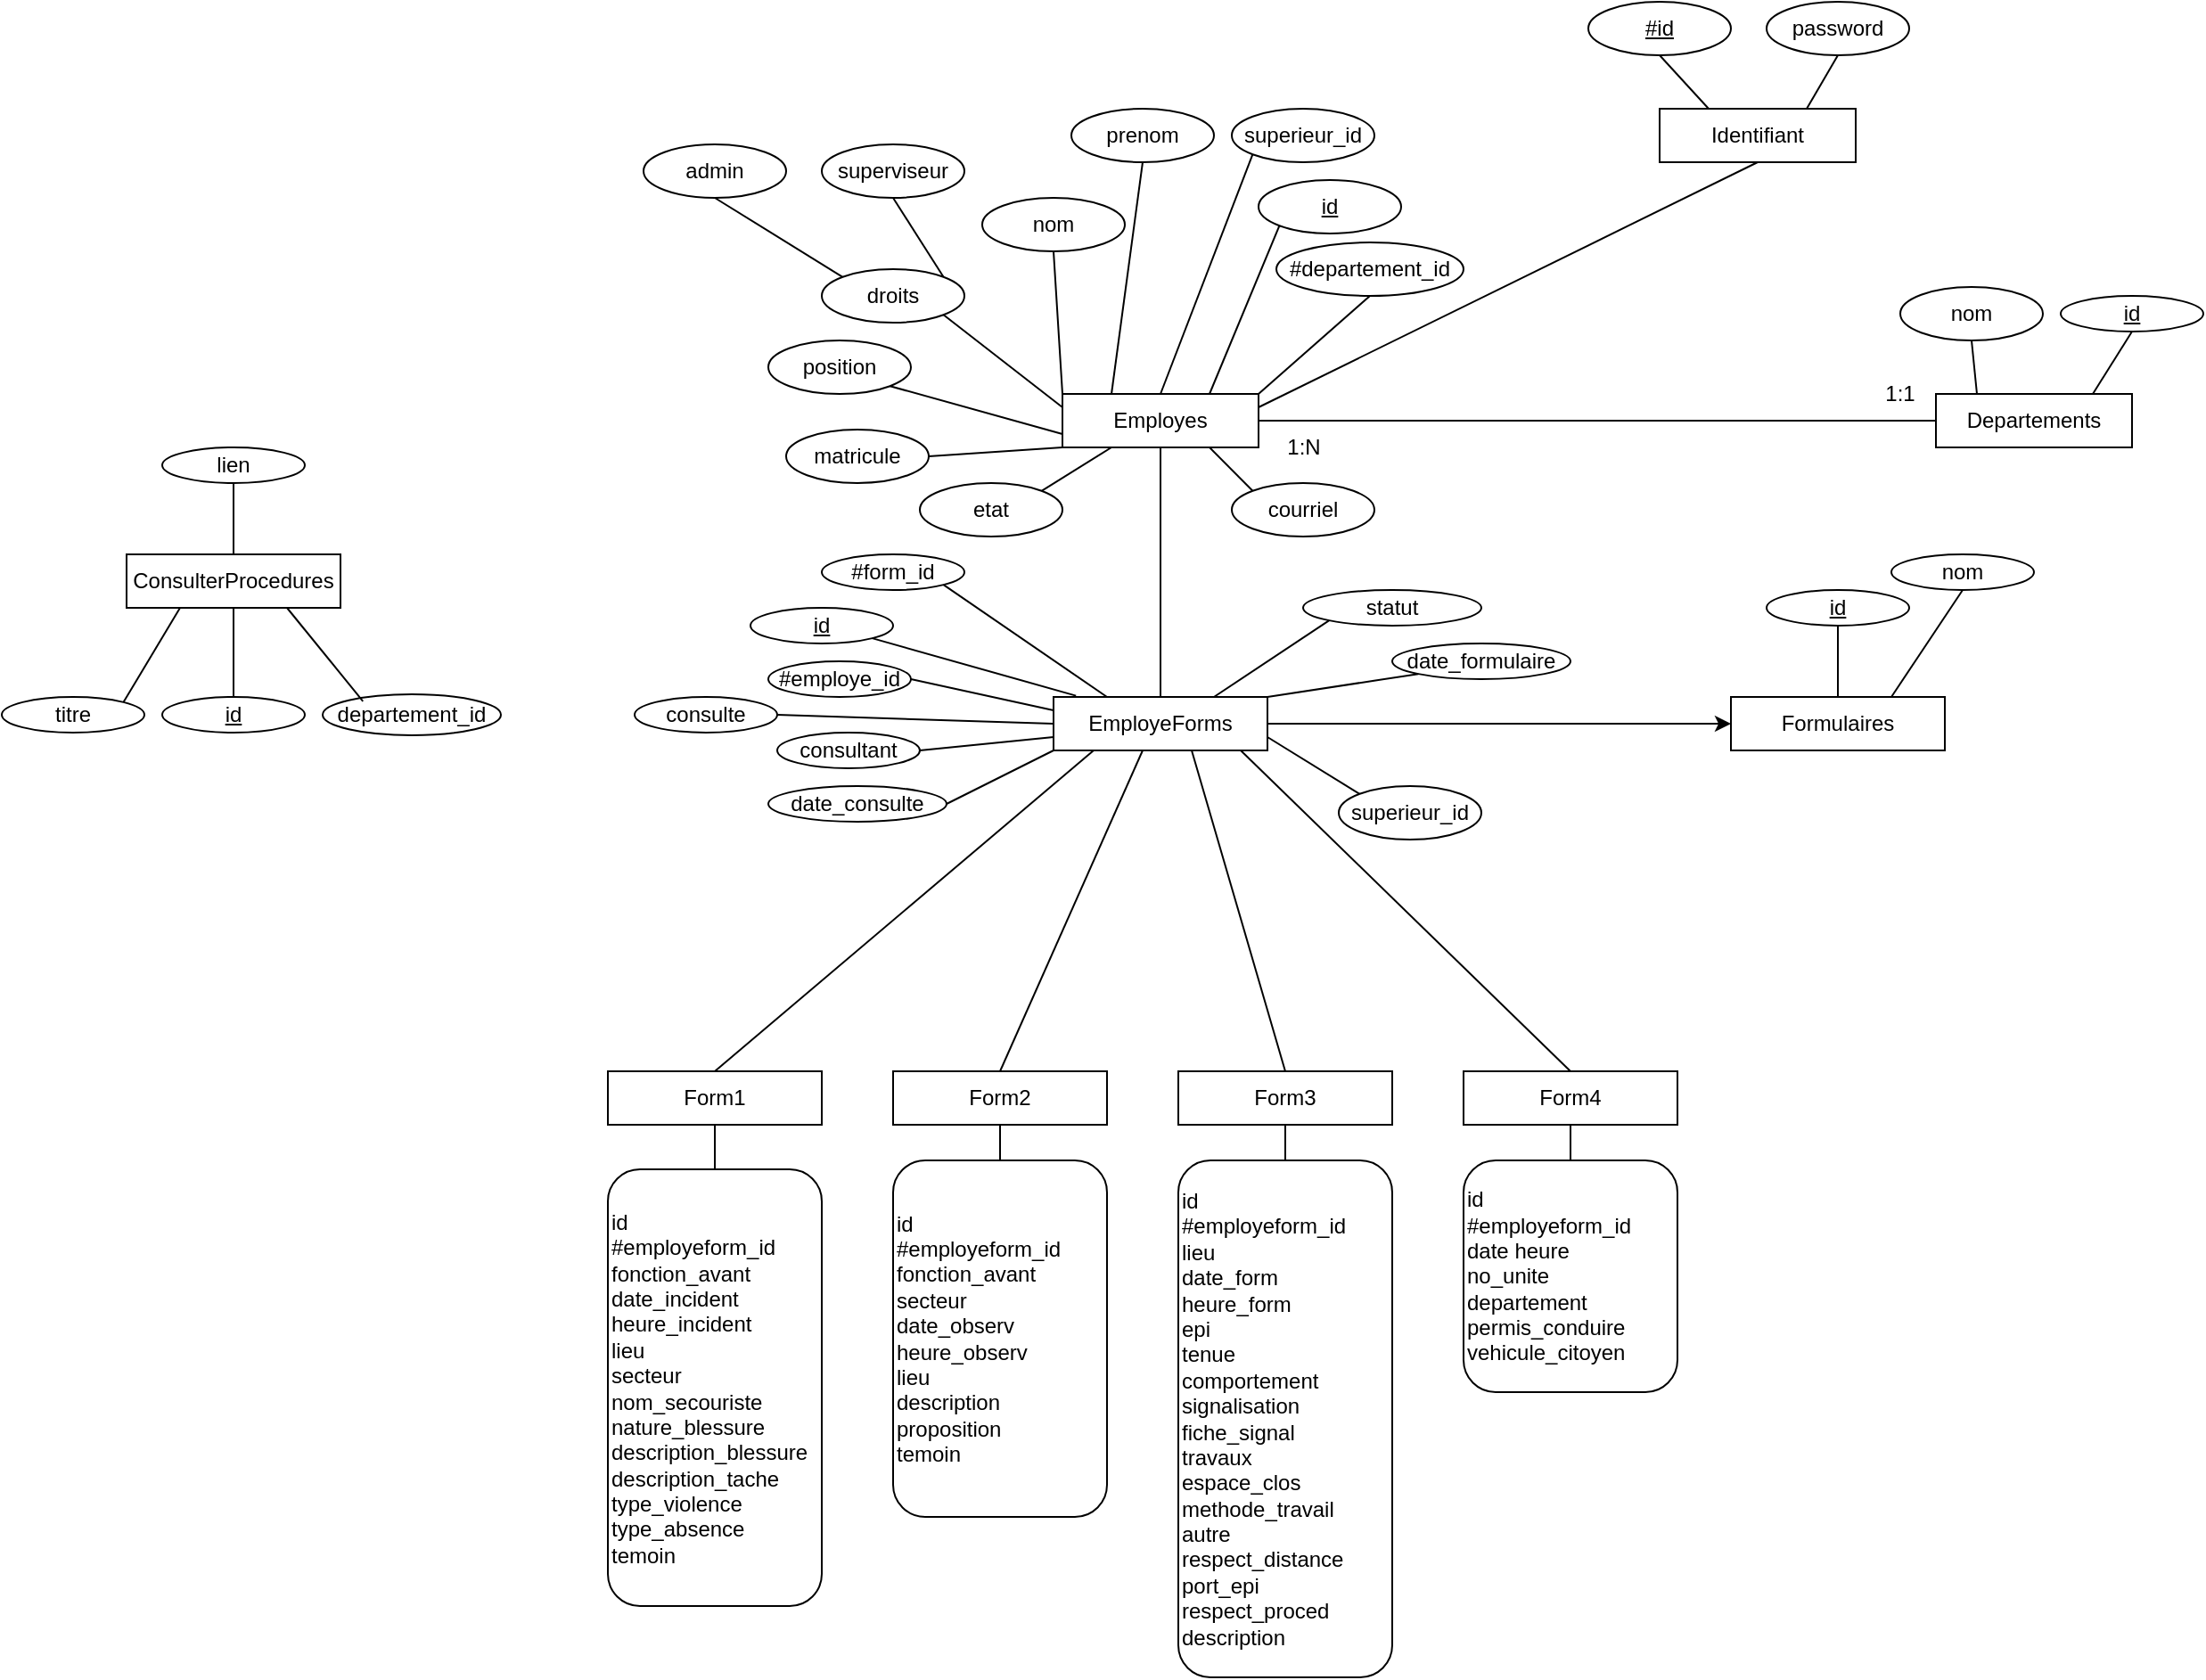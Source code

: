 <mxfile version="22.1.4" type="device">
  <diagram id="Aa3iNeJ31sOB23rAT6Iy" name="Page-1">
    <mxGraphModel dx="2253" dy="1962" grid="1" gridSize="10" guides="1" tooltips="1" connect="1" arrows="1" fold="1" page="1" pageScale="1" pageWidth="827" pageHeight="1169" math="0" shadow="0">
      <root>
        <mxCell id="0" />
        <mxCell id="1" parent="0" />
        <mxCell id="J4eTpzDJVRdBbloLbJKO-1" value="Employes" style="rounded=0;whiteSpace=wrap;html=1;" parent="1" vertex="1">
          <mxGeometry x="-155" y="-30" width="110" height="30" as="geometry" />
        </mxCell>
        <mxCell id="J4eTpzDJVRdBbloLbJKO-37" value="Departements" style="rounded=0;whiteSpace=wrap;html=1;" parent="1" vertex="1">
          <mxGeometry x="335" y="-30" width="110" height="30" as="geometry" />
        </mxCell>
        <mxCell id="J4eTpzDJVRdBbloLbJKO-38" value="nom" style="ellipse;whiteSpace=wrap;html=1;" parent="1" vertex="1">
          <mxGeometry x="315" y="-90" width="80" height="30" as="geometry" />
        </mxCell>
        <mxCell id="J4eTpzDJVRdBbloLbJKO-39" value="&lt;u&gt;id&lt;/u&gt;" style="ellipse;whiteSpace=wrap;html=1;" parent="1" vertex="1">
          <mxGeometry x="405" y="-85" width="80" height="20" as="geometry" />
        </mxCell>
        <mxCell id="J4eTpzDJVRdBbloLbJKO-40" value="" style="endArrow=none;html=1;rounded=0;entryX=0.5;entryY=1;entryDx=0;entryDy=0;exitX=0.25;exitY=0;exitDx=0;exitDy=0;" parent="1" target="J4eTpzDJVRdBbloLbJKO-38" edge="1">
          <mxGeometry width="50" height="50" relative="1" as="geometry">
            <mxPoint x="358" y="-30" as="sourcePoint" />
            <mxPoint x="265" y="10" as="targetPoint" />
          </mxGeometry>
        </mxCell>
        <mxCell id="J4eTpzDJVRdBbloLbJKO-41" value="" style="endArrow=none;html=1;rounded=0;entryX=0.5;entryY=1;entryDx=0;entryDy=0;exitX=0.75;exitY=0;exitDx=0;exitDy=0;" parent="1" target="J4eTpzDJVRdBbloLbJKO-39" edge="1">
          <mxGeometry width="50" height="50" relative="1" as="geometry">
            <mxPoint x="423" y="-30" as="sourcePoint" />
            <mxPoint x="575" y="-60" as="targetPoint" />
          </mxGeometry>
        </mxCell>
        <mxCell id="J4eTpzDJVRdBbloLbJKO-42" value="" style="endArrow=none;html=1;rounded=0;entryX=0;entryY=0.5;entryDx=0;entryDy=0;exitX=1;exitY=0.5;exitDx=0;exitDy=0;" parent="1" source="J4eTpzDJVRdBbloLbJKO-1" target="J4eTpzDJVRdBbloLbJKO-37" edge="1">
          <mxGeometry width="50" height="50" relative="1" as="geometry">
            <mxPoint x="-15" y="30" as="sourcePoint" />
            <mxPoint x="35" y="-20" as="targetPoint" />
          </mxGeometry>
        </mxCell>
        <mxCell id="J4eTpzDJVRdBbloLbJKO-43" value="consulte" style="ellipse;whiteSpace=wrap;html=1;" parent="1" vertex="1">
          <mxGeometry x="-395" y="140" width="80" height="20" as="geometry" />
        </mxCell>
        <mxCell id="J4eTpzDJVRdBbloLbJKO-44" value="consultant" style="ellipse;whiteSpace=wrap;html=1;" parent="1" vertex="1">
          <mxGeometry x="-315" y="160" width="80" height="20" as="geometry" />
        </mxCell>
        <mxCell id="J4eTpzDJVRdBbloLbJKO-45" value="date_consulte" style="ellipse;whiteSpace=wrap;html=1;" parent="1" vertex="1">
          <mxGeometry x="-320" y="190" width="100" height="20" as="geometry" />
        </mxCell>
        <mxCell id="J4eTpzDJVRdBbloLbJKO-46" value="" style="endArrow=none;html=1;rounded=0;entryX=0;entryY=0.5;entryDx=0;entryDy=0;exitX=1;exitY=0.5;exitDx=0;exitDy=0;" parent="1" source="J4eTpzDJVRdBbloLbJKO-43" target="nmij4RT_tmKzpqW0E-gl-52" edge="1">
          <mxGeometry width="50" height="50" relative="1" as="geometry">
            <mxPoint x="-400" y="225" as="sourcePoint" />
            <mxPoint x="-390" y="140" as="targetPoint" />
          </mxGeometry>
        </mxCell>
        <mxCell id="J4eTpzDJVRdBbloLbJKO-47" value="" style="endArrow=none;html=1;rounded=0;entryX=0;entryY=0.75;entryDx=0;entryDy=0;exitX=1;exitY=0.5;exitDx=0;exitDy=0;" parent="1" source="J4eTpzDJVRdBbloLbJKO-44" target="nmij4RT_tmKzpqW0E-gl-52" edge="1">
          <mxGeometry width="50" height="50" relative="1" as="geometry">
            <mxPoint x="-400" y="225" as="sourcePoint" />
            <mxPoint x="-390" y="155" as="targetPoint" />
          </mxGeometry>
        </mxCell>
        <mxCell id="J4eTpzDJVRdBbloLbJKO-48" value="" style="endArrow=none;html=1;rounded=0;entryX=0;entryY=1;entryDx=0;entryDy=0;exitX=1;exitY=0.5;exitDx=0;exitDy=0;" parent="1" source="J4eTpzDJVRdBbloLbJKO-45" target="nmij4RT_tmKzpqW0E-gl-52" edge="1">
          <mxGeometry width="50" height="50" relative="1" as="geometry">
            <mxPoint x="-410" y="225" as="sourcePoint" />
            <mxPoint x="-362.5" y="155" as="targetPoint" />
          </mxGeometry>
        </mxCell>
        <mxCell id="J4eTpzDJVRdBbloLbJKO-49" value="nom" style="ellipse;whiteSpace=wrap;html=1;" parent="1" vertex="1">
          <mxGeometry x="-200" y="-140" width="80" height="30" as="geometry" />
        </mxCell>
        <mxCell id="J4eTpzDJVRdBbloLbJKO-50" value="" style="endArrow=none;html=1;rounded=0;entryX=0.5;entryY=1;entryDx=0;entryDy=0;exitX=0;exitY=0;exitDx=0;exitDy=0;" parent="1" source="J4eTpzDJVRdBbloLbJKO-1" target="J4eTpzDJVRdBbloLbJKO-49" edge="1">
          <mxGeometry width="50" height="50" relative="1" as="geometry">
            <mxPoint x="-202.5" y="-135" as="sourcePoint" />
            <mxPoint x="-292.5" y="-125" as="targetPoint" />
          </mxGeometry>
        </mxCell>
        <mxCell id="J4eTpzDJVRdBbloLbJKO-51" value="prenom" style="ellipse;whiteSpace=wrap;html=1;" parent="1" vertex="1">
          <mxGeometry x="-150" y="-190" width="80" height="30" as="geometry" />
        </mxCell>
        <mxCell id="J4eTpzDJVRdBbloLbJKO-52" value="&lt;u&gt;id&lt;/u&gt;" style="ellipse;whiteSpace=wrap;html=1;" parent="1" vertex="1">
          <mxGeometry x="-45" y="-150" width="80" height="30" as="geometry" />
        </mxCell>
        <mxCell id="J4eTpzDJVRdBbloLbJKO-53" value="" style="endArrow=none;html=1;rounded=0;entryX=0.75;entryY=0;entryDx=0;entryDy=0;exitX=0;exitY=1;exitDx=0;exitDy=0;" parent="1" source="J4eTpzDJVRdBbloLbJKO-52" target="J4eTpzDJVRdBbloLbJKO-1" edge="1">
          <mxGeometry width="50" height="50" relative="1" as="geometry">
            <mxPoint x="-255" y="20" as="sourcePoint" />
            <mxPoint x="-205" y="-30" as="targetPoint" />
          </mxGeometry>
        </mxCell>
        <mxCell id="J4eTpzDJVRdBbloLbJKO-54" value="" style="endArrow=none;html=1;rounded=0;entryX=0.5;entryY=1;entryDx=0;entryDy=0;exitX=0.25;exitY=0;exitDx=0;exitDy=0;" parent="1" source="J4eTpzDJVRdBbloLbJKO-1" target="J4eTpzDJVRdBbloLbJKO-51" edge="1">
          <mxGeometry width="50" height="50" relative="1" as="geometry">
            <mxPoint x="-202.5" y="-142.5" as="sourcePoint" />
            <mxPoint x="7.5" y="-210" as="targetPoint" />
          </mxGeometry>
        </mxCell>
        <mxCell id="J4eTpzDJVRdBbloLbJKO-55" value="#departement_id" style="ellipse;whiteSpace=wrap;html=1;" parent="1" vertex="1">
          <mxGeometry x="-35" y="-115" width="105" height="30" as="geometry" />
        </mxCell>
        <mxCell id="J4eTpzDJVRdBbloLbJKO-56" value="" style="endArrow=none;html=1;rounded=0;entryX=0.5;entryY=1;entryDx=0;entryDy=0;exitX=1;exitY=0;exitDx=0;exitDy=0;" parent="1" source="J4eTpzDJVRdBbloLbJKO-1" target="J4eTpzDJVRdBbloLbJKO-55" edge="1">
          <mxGeometry width="50" height="50" relative="1" as="geometry">
            <mxPoint x="-45" as="sourcePoint" />
            <mxPoint x="130" y="-65" as="targetPoint" />
          </mxGeometry>
        </mxCell>
        <mxCell id="J4eTpzDJVRdBbloLbJKO-61" value="1:1" style="text;html=1;strokeColor=none;fillColor=none;align=center;verticalAlign=middle;whiteSpace=wrap;rounded=0;" parent="1" vertex="1">
          <mxGeometry x="285" y="-45" width="60" height="30" as="geometry" />
        </mxCell>
        <mxCell id="nmij4RT_tmKzpqW0E-gl-1" value="statut" style="ellipse;whiteSpace=wrap;html=1;" parent="1" vertex="1">
          <mxGeometry x="-20" y="80" width="100" height="20" as="geometry" />
        </mxCell>
        <mxCell id="nmij4RT_tmKzpqW0E-gl-2" value="" style="endArrow=none;html=1;rounded=0;entryX=0.75;entryY=0;entryDx=0;entryDy=0;exitX=0;exitY=1;exitDx=0;exitDy=0;" parent="1" source="nmij4RT_tmKzpqW0E-gl-1" target="nmij4RT_tmKzpqW0E-gl-52" edge="1">
          <mxGeometry width="50" height="50" relative="1" as="geometry">
            <mxPoint x="-300" y="225" as="sourcePoint" />
            <mxPoint x="-307.5" y="155" as="targetPoint" />
          </mxGeometry>
        </mxCell>
        <mxCell id="nmij4RT_tmKzpqW0E-gl-23" value="Form1" style="rounded=0;whiteSpace=wrap;html=1;" parent="1" vertex="1">
          <mxGeometry x="-410" y="350" width="120" height="30" as="geometry" />
        </mxCell>
        <mxCell id="nmij4RT_tmKzpqW0E-gl-24" value="Form2" style="rounded=0;whiteSpace=wrap;html=1;" parent="1" vertex="1">
          <mxGeometry x="-250" y="350" width="120" height="30" as="geometry" />
        </mxCell>
        <mxCell id="nmij4RT_tmKzpqW0E-gl-25" value="Form3" style="rounded=0;whiteSpace=wrap;html=1;" parent="1" vertex="1">
          <mxGeometry x="-90" y="350" width="120" height="30" as="geometry" />
        </mxCell>
        <mxCell id="nmij4RT_tmKzpqW0E-gl-26" value="Form4" style="rounded=0;whiteSpace=wrap;html=1;" parent="1" vertex="1">
          <mxGeometry x="70" y="350" width="120" height="30" as="geometry" />
        </mxCell>
        <mxCell id="nmij4RT_tmKzpqW0E-gl-29" value="superieur_id" style="ellipse;whiteSpace=wrap;html=1;" parent="1" vertex="1">
          <mxGeometry x="-60" y="-190" width="80" height="30" as="geometry" />
        </mxCell>
        <mxCell id="nmij4RT_tmKzpqW0E-gl-30" value="" style="endArrow=none;html=1;rounded=0;exitX=0;exitY=1;exitDx=0;exitDy=0;entryX=0.5;entryY=0;entryDx=0;entryDy=0;" parent="1" source="nmij4RT_tmKzpqW0E-gl-29" target="J4eTpzDJVRdBbloLbJKO-1" edge="1">
          <mxGeometry width="50" height="50" relative="1" as="geometry">
            <mxPoint x="-65" y="-85" as="sourcePoint" />
            <mxPoint x="-15" y="-135" as="targetPoint" />
          </mxGeometry>
        </mxCell>
        <mxCell id="nmij4RT_tmKzpqW0E-gl-32" value="id&lt;br&gt;#employeform_id&lt;br&gt;fonction_avant&lt;br&gt;&lt;span style=&quot;background-color: initial;&quot;&gt;date_incident&lt;/span&gt;&lt;br&gt;&lt;div style=&quot;&quot;&gt;heure_incident&lt;/div&gt;&lt;div style=&quot;&quot;&gt;lieu&lt;/div&gt;&lt;div style=&quot;&quot;&gt;secteur&lt;/div&gt;&lt;div style=&quot;&quot;&gt;nom_secouriste&lt;/div&gt;&lt;div style=&quot;&quot;&gt;nature_blessure&lt;/div&gt;&lt;div style=&quot;&quot;&gt;description_blessure&lt;/div&gt;&lt;div style=&quot;&quot;&gt;description_tache&lt;/div&gt;&lt;div style=&quot;&quot;&gt;type_violence&lt;/div&gt;&lt;div style=&quot;&quot;&gt;type_absence&lt;/div&gt;&lt;div style=&quot;&quot;&gt;temoin&lt;/div&gt;" style="rounded=1;whiteSpace=wrap;html=1;align=left;" parent="1" vertex="1">
          <mxGeometry x="-410" y="405" width="120" height="245" as="geometry" />
        </mxCell>
        <mxCell id="nmij4RT_tmKzpqW0E-gl-34" value="id&lt;br&gt;#employeform_id&lt;br&gt;fonction_avant&lt;br&gt;&lt;span style=&quot;background-color: initial;&quot;&gt;secteur&lt;/span&gt;&lt;br&gt;&lt;div style=&quot;&quot;&gt;date_observ&lt;/div&gt;&lt;div style=&quot;&quot;&gt;heure_observ&lt;/div&gt;&lt;div style=&quot;&quot;&gt;lieu&lt;/div&gt;&lt;div style=&quot;&quot;&gt;description&lt;/div&gt;&lt;div style=&quot;&quot;&gt;proposition&lt;/div&gt;&lt;div style=&quot;&quot;&gt;temoin&lt;/div&gt;" style="rounded=1;whiteSpace=wrap;html=1;align=left;" parent="1" vertex="1">
          <mxGeometry x="-250" y="400" width="120" height="200" as="geometry" />
        </mxCell>
        <mxCell id="nmij4RT_tmKzpqW0E-gl-35" value="id&lt;br style=&quot;border-color: var(--border-color);&quot;&gt;#employeform_id&lt;br&gt;lieu&lt;br&gt;date_form&lt;br&gt;heure_form&lt;br style=&quot;border-color: var(--border-color);&quot;&gt;&lt;div style=&quot;border-color: var(--border-color);&quot;&gt;epi&lt;/div&gt;&lt;div style=&quot;border-color: var(--border-color);&quot;&gt;tenue&lt;/div&gt;&lt;div style=&quot;border-color: var(--border-color);&quot;&gt;comportement&lt;/div&gt;&lt;div style=&quot;border-color: var(--border-color);&quot;&gt;signalisation&lt;/div&gt;&lt;div style=&quot;border-color: var(--border-color);&quot;&gt;fiche_signal&lt;/div&gt;&lt;div style=&quot;border-color: var(--border-color);&quot;&gt;travaux&lt;/div&gt;&lt;div style=&quot;border-color: var(--border-color);&quot;&gt;espace_clos&lt;/div&gt;&lt;div style=&quot;border-color: var(--border-color);&quot;&gt;methode_travail&lt;/div&gt;&lt;div style=&quot;border-color: var(--border-color);&quot;&gt;autre&lt;/div&gt;&lt;div style=&quot;border-color: var(--border-color);&quot;&gt;respect_distance&lt;/div&gt;&lt;div style=&quot;border-color: var(--border-color);&quot;&gt;port_epi&lt;/div&gt;&lt;div style=&quot;border-color: var(--border-color);&quot;&gt;respect_proced&lt;/div&gt;&lt;div style=&quot;border-color: var(--border-color);&quot;&gt;description&lt;/div&gt;" style="rounded=1;whiteSpace=wrap;html=1;align=left;" parent="1" vertex="1">
          <mxGeometry x="-90" y="400" width="120" height="290" as="geometry" />
        </mxCell>
        <mxCell id="nmij4RT_tmKzpqW0E-gl-36" value="id&lt;br style=&quot;border-color: var(--border-color);&quot;&gt;#employeform_id&lt;br&gt;date heure&lt;br&gt;no_unite&lt;br&gt;departement&lt;br&gt;permis_conduire&lt;br&gt;vehicule_citoyen" style="rounded=1;whiteSpace=wrap;html=1;align=left;" parent="1" vertex="1">
          <mxGeometry x="70" y="400" width="120" height="130" as="geometry" />
        </mxCell>
        <mxCell id="nmij4RT_tmKzpqW0E-gl-37" value="" style="endArrow=none;html=1;rounded=0;exitX=0.5;exitY=0;exitDx=0;exitDy=0;entryX=0.25;entryY=1;entryDx=0;entryDy=0;" parent="1" source="nmij4RT_tmKzpqW0E-gl-23" edge="1">
          <mxGeometry width="50" height="50" relative="1" as="geometry">
            <mxPoint x="-155" y="475" as="sourcePoint" />
            <mxPoint x="-137.5" y="170" as="targetPoint" />
          </mxGeometry>
        </mxCell>
        <mxCell id="nmij4RT_tmKzpqW0E-gl-39" value="" style="endArrow=none;html=1;rounded=0;entryX=0.5;entryY=1;entryDx=0;entryDy=0;exitX=0.5;exitY=0;exitDx=0;exitDy=0;" parent="1" source="nmij4RT_tmKzpqW0E-gl-24" edge="1">
          <mxGeometry width="50" height="50" relative="1" as="geometry">
            <mxPoint x="75" y="425" as="sourcePoint" />
            <mxPoint x="-110.0" y="170" as="targetPoint" />
          </mxGeometry>
        </mxCell>
        <mxCell id="nmij4RT_tmKzpqW0E-gl-40" value="" style="endArrow=none;html=1;rounded=0;entryX=0.75;entryY=1;entryDx=0;entryDy=0;exitX=0.5;exitY=0;exitDx=0;exitDy=0;" parent="1" source="nmij4RT_tmKzpqW0E-gl-25" edge="1">
          <mxGeometry width="50" height="50" relative="1" as="geometry">
            <mxPoint x="-15" y="345" as="sourcePoint" />
            <mxPoint x="-82.5" y="170" as="targetPoint" />
          </mxGeometry>
        </mxCell>
        <mxCell id="nmij4RT_tmKzpqW0E-gl-41" value="" style="endArrow=none;html=1;rounded=0;entryX=1;entryY=1;entryDx=0;entryDy=0;exitX=0.5;exitY=0;exitDx=0;exitDy=0;" parent="1" source="nmij4RT_tmKzpqW0E-gl-26" edge="1">
          <mxGeometry width="50" height="50" relative="1" as="geometry">
            <mxPoint x="25" y="325" as="sourcePoint" />
            <mxPoint x="-55.0" y="170" as="targetPoint" />
          </mxGeometry>
        </mxCell>
        <mxCell id="nmij4RT_tmKzpqW0E-gl-48" value="1:N" style="text;html=1;align=center;verticalAlign=middle;resizable=0;points=[];autosize=1;strokeColor=none;fillColor=none;" parent="1" vertex="1">
          <mxGeometry x="-40" y="-15" width="40" height="30" as="geometry" />
        </mxCell>
        <mxCell id="nmij4RT_tmKzpqW0E-gl-49" value="Formulaires" style="rounded=0;whiteSpace=wrap;html=1;" parent="1" vertex="1">
          <mxGeometry x="220" y="140" width="120" height="30" as="geometry" />
        </mxCell>
        <mxCell id="nmij4RT_tmKzpqW0E-gl-54" style="edgeStyle=orthogonalEdgeStyle;rounded=0;orthogonalLoop=1;jettySize=auto;html=1;entryX=0;entryY=0.5;entryDx=0;entryDy=0;" parent="1" source="nmij4RT_tmKzpqW0E-gl-52" target="nmij4RT_tmKzpqW0E-gl-49" edge="1">
          <mxGeometry relative="1" as="geometry" />
        </mxCell>
        <mxCell id="nmij4RT_tmKzpqW0E-gl-52" value="EmployeForms" style="rounded=0;whiteSpace=wrap;html=1;" parent="1" vertex="1">
          <mxGeometry x="-160" y="140" width="120" height="30" as="geometry" />
        </mxCell>
        <mxCell id="nmij4RT_tmKzpqW0E-gl-55" value="&lt;u&gt;id&lt;/u&gt;" style="ellipse;whiteSpace=wrap;html=1;" parent="1" vertex="1">
          <mxGeometry x="240" y="80" width="80" height="20" as="geometry" />
        </mxCell>
        <mxCell id="nmij4RT_tmKzpqW0E-gl-56" value="" style="endArrow=none;html=1;rounded=0;entryX=0.5;entryY=1;entryDx=0;entryDy=0;exitX=0.5;exitY=0;exitDx=0;exitDy=0;" parent="1" source="nmij4RT_tmKzpqW0E-gl-49" target="nmij4RT_tmKzpqW0E-gl-55" edge="1">
          <mxGeometry width="50" height="50" relative="1" as="geometry">
            <mxPoint x="190" y="100" as="sourcePoint" />
            <mxPoint x="240" y="50" as="targetPoint" />
          </mxGeometry>
        </mxCell>
        <mxCell id="nmij4RT_tmKzpqW0E-gl-57" value="nom" style="ellipse;whiteSpace=wrap;html=1;" parent="1" vertex="1">
          <mxGeometry x="310" y="60" width="80" height="20" as="geometry" />
        </mxCell>
        <mxCell id="nmij4RT_tmKzpqW0E-gl-58" value="" style="endArrow=none;html=1;rounded=0;entryX=0.5;entryY=1;entryDx=0;entryDy=0;exitX=0.75;exitY=0;exitDx=0;exitDy=0;" parent="1" source="nmij4RT_tmKzpqW0E-gl-49" target="nmij4RT_tmKzpqW0E-gl-57" edge="1">
          <mxGeometry width="50" height="50" relative="1" as="geometry">
            <mxPoint x="380" y="170" as="sourcePoint" />
            <mxPoint x="430" y="120" as="targetPoint" />
          </mxGeometry>
        </mxCell>
        <mxCell id="nmij4RT_tmKzpqW0E-gl-59" value="ConsulterProcedures" style="rounded=0;whiteSpace=wrap;html=1;" parent="1" vertex="1">
          <mxGeometry x="-680" y="60" width="120" height="30" as="geometry" />
        </mxCell>
        <mxCell id="nmij4RT_tmKzpqW0E-gl-61" value="" style="endArrow=none;html=1;rounded=0;entryX=0.5;entryY=1;entryDx=0;entryDy=0;exitX=0.5;exitY=0;exitDx=0;exitDy=0;" parent="1" source="nmij4RT_tmKzpqW0E-gl-52" target="J4eTpzDJVRdBbloLbJKO-1" edge="1">
          <mxGeometry width="50" height="50" relative="1" as="geometry">
            <mxPoint x="20" y="80" as="sourcePoint" />
            <mxPoint x="70" y="30" as="targetPoint" />
          </mxGeometry>
        </mxCell>
        <mxCell id="nmij4RT_tmKzpqW0E-gl-62" value="&lt;u&gt;id&lt;/u&gt;" style="ellipse;whiteSpace=wrap;html=1;" parent="1" vertex="1">
          <mxGeometry x="-330" y="90" width="80" height="20" as="geometry" />
        </mxCell>
        <mxCell id="nmij4RT_tmKzpqW0E-gl-63" value="" style="endArrow=none;html=1;rounded=0;entryX=1;entryY=1;entryDx=0;entryDy=0;exitX=0.105;exitY=-0.023;exitDx=0;exitDy=0;exitPerimeter=0;" parent="1" source="nmij4RT_tmKzpqW0E-gl-52" target="nmij4RT_tmKzpqW0E-gl-62" edge="1">
          <mxGeometry width="50" height="50" relative="1" as="geometry">
            <mxPoint x="-180" y="120" as="sourcePoint" />
            <mxPoint x="-130" y="70" as="targetPoint" />
          </mxGeometry>
        </mxCell>
        <mxCell id="nmij4RT_tmKzpqW0E-gl-64" value="#employe_id" style="ellipse;whiteSpace=wrap;html=1;" parent="1" vertex="1">
          <mxGeometry x="-320" y="120" width="80" height="20" as="geometry" />
        </mxCell>
        <mxCell id="nmij4RT_tmKzpqW0E-gl-65" value="#form_id" style="ellipse;whiteSpace=wrap;html=1;" parent="1" vertex="1">
          <mxGeometry x="-290" y="60" width="80" height="20" as="geometry" />
        </mxCell>
        <mxCell id="nmij4RT_tmKzpqW0E-gl-67" value="" style="endArrow=none;html=1;rounded=0;entryX=1;entryY=0.5;entryDx=0;entryDy=0;exitX=0;exitY=0.25;exitDx=0;exitDy=0;" parent="1" source="nmij4RT_tmKzpqW0E-gl-52" target="nmij4RT_tmKzpqW0E-gl-64" edge="1">
          <mxGeometry width="50" height="50" relative="1" as="geometry">
            <mxPoint x="-260" y="230" as="sourcePoint" />
            <mxPoint x="-210" y="180" as="targetPoint" />
          </mxGeometry>
        </mxCell>
        <mxCell id="nmij4RT_tmKzpqW0E-gl-68" value="" style="endArrow=none;html=1;rounded=0;entryX=1;entryY=1;entryDx=0;entryDy=0;exitX=0.25;exitY=0;exitDx=0;exitDy=0;" parent="1" source="nmij4RT_tmKzpqW0E-gl-52" target="nmij4RT_tmKzpqW0E-gl-65" edge="1">
          <mxGeometry width="50" height="50" relative="1" as="geometry">
            <mxPoint x="-180" y="140" as="sourcePoint" />
            <mxPoint x="-130" y="90" as="targetPoint" />
          </mxGeometry>
        </mxCell>
        <mxCell id="4VBdXUp19eVb5t8Swdnr-1" value="Identifiant" style="rounded=0;whiteSpace=wrap;html=1;" parent="1" vertex="1">
          <mxGeometry x="180" y="-190" width="110" height="30" as="geometry" />
        </mxCell>
        <mxCell id="4VBdXUp19eVb5t8Swdnr-2" value="&lt;u&gt;#id&lt;/u&gt;" style="ellipse;whiteSpace=wrap;html=1;" parent="1" vertex="1">
          <mxGeometry x="140" y="-250" width="80" height="30" as="geometry" />
        </mxCell>
        <mxCell id="4VBdXUp19eVb5t8Swdnr-3" value="password" style="ellipse;whiteSpace=wrap;html=1;" parent="1" vertex="1">
          <mxGeometry x="240" y="-250" width="80" height="30" as="geometry" />
        </mxCell>
        <mxCell id="4VBdXUp19eVb5t8Swdnr-4" value="" style="endArrow=none;html=1;rounded=0;entryX=0.5;entryY=1;entryDx=0;entryDy=0;exitX=0.25;exitY=0;exitDx=0;exitDy=0;" parent="1" source="4VBdXUp19eVb5t8Swdnr-1" target="4VBdXUp19eVb5t8Swdnr-2" edge="1">
          <mxGeometry width="50" height="50" relative="1" as="geometry">
            <mxPoint x="70" y="-220" as="sourcePoint" />
            <mxPoint x="120" y="-270" as="targetPoint" />
          </mxGeometry>
        </mxCell>
        <mxCell id="4VBdXUp19eVb5t8Swdnr-5" value="" style="endArrow=none;html=1;rounded=0;entryX=0.5;entryY=1;entryDx=0;entryDy=0;exitX=0.75;exitY=0;exitDx=0;exitDy=0;" parent="1" source="4VBdXUp19eVb5t8Swdnr-1" target="4VBdXUp19eVb5t8Swdnr-3" edge="1">
          <mxGeometry width="50" height="50" relative="1" as="geometry">
            <mxPoint x="350" y="-180" as="sourcePoint" />
            <mxPoint x="400" y="-230" as="targetPoint" />
          </mxGeometry>
        </mxCell>
        <mxCell id="4VBdXUp19eVb5t8Swdnr-6" value="" style="endArrow=none;html=1;rounded=0;entryX=0.5;entryY=1;entryDx=0;entryDy=0;exitX=1;exitY=0.25;exitDx=0;exitDy=0;" parent="1" source="J4eTpzDJVRdBbloLbJKO-1" target="4VBdXUp19eVb5t8Swdnr-1" edge="1">
          <mxGeometry width="50" height="50" relative="1" as="geometry">
            <mxPoint x="40" y="-40" as="sourcePoint" />
            <mxPoint x="170" y="-100" as="targetPoint" />
          </mxGeometry>
        </mxCell>
        <mxCell id="fz_o8LWHHxSI6fK2Q41q-3" value="date_formulaire" style="ellipse;whiteSpace=wrap;html=1;" parent="1" vertex="1">
          <mxGeometry x="30" y="110" width="100" height="20" as="geometry" />
        </mxCell>
        <mxCell id="fz_o8LWHHxSI6fK2Q41q-4" value="" style="endArrow=none;html=1;rounded=0;exitX=0;exitY=1;exitDx=0;exitDy=0;entryX=1;entryY=0;entryDx=0;entryDy=0;" parent="1" source="fz_o8LWHHxSI6fK2Q41q-3" target="nmij4RT_tmKzpqW0E-gl-52" edge="1">
          <mxGeometry width="50" height="50" relative="1" as="geometry">
            <mxPoint x="-210" y="230" as="sourcePoint" />
            <mxPoint x="-160" y="180" as="targetPoint" />
          </mxGeometry>
        </mxCell>
        <mxCell id="fz_o8LWHHxSI6fK2Q41q-6" value="position" style="ellipse;whiteSpace=wrap;html=1;" parent="1" vertex="1">
          <mxGeometry x="-320" y="-60" width="80" height="30" as="geometry" />
        </mxCell>
        <mxCell id="fz_o8LWHHxSI6fK2Q41q-7" value="admin" style="ellipse;whiteSpace=wrap;html=1;" parent="1" vertex="1">
          <mxGeometry x="-390" y="-170" width="80" height="30" as="geometry" />
        </mxCell>
        <mxCell id="fz_o8LWHHxSI6fK2Q41q-8" value="superviseur" style="ellipse;whiteSpace=wrap;html=1;" parent="1" vertex="1">
          <mxGeometry x="-290" y="-170" width="80" height="30" as="geometry" />
        </mxCell>
        <mxCell id="fz_o8LWHHxSI6fK2Q41q-9" value="" style="endArrow=none;html=1;rounded=0;entryX=1;entryY=1;entryDx=0;entryDy=0;exitX=0;exitY=0.75;exitDx=0;exitDy=0;" parent="1" source="J4eTpzDJVRdBbloLbJKO-1" target="fz_o8LWHHxSI6fK2Q41q-6" edge="1">
          <mxGeometry width="50" height="50" relative="1" as="geometry">
            <mxPoint x="-270" y="-90" as="sourcePoint" />
            <mxPoint x="-220" y="-140" as="targetPoint" />
          </mxGeometry>
        </mxCell>
        <mxCell id="fz_o8LWHHxSI6fK2Q41q-11" value="" style="endArrow=none;html=1;rounded=0;entryX=0.5;entryY=1;entryDx=0;entryDy=0;exitX=1;exitY=0;exitDx=0;exitDy=0;" parent="1" source="DeVrsbmAqDJ87IDC1XdV-10" target="fz_o8LWHHxSI6fK2Q41q-8" edge="1">
          <mxGeometry width="50" height="50" relative="1" as="geometry">
            <mxPoint x="-310" y="-70" as="sourcePoint" />
            <mxPoint x="-260" y="-120" as="targetPoint" />
          </mxGeometry>
        </mxCell>
        <mxCell id="fz_o8LWHHxSI6fK2Q41q-12" value="" style="endArrow=none;html=1;rounded=0;entryX=0.5;entryY=1;entryDx=0;entryDy=0;exitX=0;exitY=0;exitDx=0;exitDy=0;" parent="1" source="DeVrsbmAqDJ87IDC1XdV-10" target="fz_o8LWHHxSI6fK2Q41q-7" edge="1">
          <mxGeometry width="50" height="50" relative="1" as="geometry">
            <mxPoint x="-340" y="-30" as="sourcePoint" />
            <mxPoint x="-290" y="-80" as="targetPoint" />
          </mxGeometry>
        </mxCell>
        <mxCell id="fz_o8LWHHxSI6fK2Q41q-13" value="matricule" style="ellipse;whiteSpace=wrap;html=1;" parent="1" vertex="1">
          <mxGeometry x="-310" y="-10" width="80" height="30" as="geometry" />
        </mxCell>
        <mxCell id="fz_o8LWHHxSI6fK2Q41q-14" value="" style="endArrow=none;html=1;rounded=0;entryX=0;entryY=1;entryDx=0;entryDy=0;exitX=1;exitY=0.5;exitDx=0;exitDy=0;" parent="1" source="fz_o8LWHHxSI6fK2Q41q-13" target="J4eTpzDJVRdBbloLbJKO-1" edge="1">
          <mxGeometry width="50" height="50" relative="1" as="geometry">
            <mxPoint x="-290" y="40" as="sourcePoint" />
            <mxPoint x="-240" y="-10" as="targetPoint" />
          </mxGeometry>
        </mxCell>
        <mxCell id="DeHMUvkhbpeKdl1lo1nl-1" value="superieur_id" style="ellipse;whiteSpace=wrap;html=1;" parent="1" vertex="1">
          <mxGeometry y="190" width="80" height="30" as="geometry" />
        </mxCell>
        <mxCell id="DeHMUvkhbpeKdl1lo1nl-2" value="" style="endArrow=none;html=1;rounded=0;entryX=1;entryY=0.75;entryDx=0;entryDy=0;exitX=0;exitY=0;exitDx=0;exitDy=0;" parent="1" source="DeHMUvkhbpeKdl1lo1nl-1" target="nmij4RT_tmKzpqW0E-gl-52" edge="1">
          <mxGeometry width="50" height="50" relative="1" as="geometry">
            <mxPoint x="90" y="250" as="sourcePoint" />
            <mxPoint x="140" y="200" as="targetPoint" />
          </mxGeometry>
        </mxCell>
        <mxCell id="DeVrsbmAqDJ87IDC1XdV-1" value="departement_id" style="ellipse;whiteSpace=wrap;html=1;" vertex="1" parent="1">
          <mxGeometry x="-570" y="138.5" width="100" height="23" as="geometry" />
        </mxCell>
        <mxCell id="DeVrsbmAqDJ87IDC1XdV-2" value="" style="endArrow=none;html=1;rounded=0;entryX=0.75;entryY=1;entryDx=0;entryDy=0;exitX=0.226;exitY=0.169;exitDx=0;exitDy=0;exitPerimeter=0;" edge="1" parent="1" source="DeVrsbmAqDJ87IDC1XdV-1" target="nmij4RT_tmKzpqW0E-gl-59">
          <mxGeometry width="50" height="50" relative="1" as="geometry">
            <mxPoint x="-775" y="288" as="sourcePoint" />
            <mxPoint x="-535" y="218" as="targetPoint" />
          </mxGeometry>
        </mxCell>
        <mxCell id="DeVrsbmAqDJ87IDC1XdV-3" value="&lt;u&gt;id&lt;/u&gt;" style="ellipse;whiteSpace=wrap;html=1;" vertex="1" parent="1">
          <mxGeometry x="-660" y="140" width="80" height="20" as="geometry" />
        </mxCell>
        <mxCell id="DeVrsbmAqDJ87IDC1XdV-4" value="" style="endArrow=none;html=1;rounded=0;entryX=0.5;entryY=0;entryDx=0;entryDy=0;exitX=0.5;exitY=1;exitDx=0;exitDy=0;" edge="1" parent="1" target="DeVrsbmAqDJ87IDC1XdV-3" source="nmij4RT_tmKzpqW0E-gl-59">
          <mxGeometry width="50" height="50" relative="1" as="geometry">
            <mxPoint x="-522" y="202" as="sourcePoint" />
            <mxPoint x="-505" y="133" as="targetPoint" />
          </mxGeometry>
        </mxCell>
        <mxCell id="DeVrsbmAqDJ87IDC1XdV-5" value="titre" style="ellipse;whiteSpace=wrap;html=1;" vertex="1" parent="1">
          <mxGeometry x="-750" y="140" width="80" height="20" as="geometry" />
        </mxCell>
        <mxCell id="DeVrsbmAqDJ87IDC1XdV-6" value="" style="endArrow=none;html=1;rounded=0;entryX=1;entryY=0;entryDx=0;entryDy=0;exitX=0.25;exitY=1;exitDx=0;exitDy=0;" edge="1" parent="1" target="DeVrsbmAqDJ87IDC1XdV-5" source="nmij4RT_tmKzpqW0E-gl-59">
          <mxGeometry width="50" height="50" relative="1" as="geometry">
            <mxPoint x="-535" y="211" as="sourcePoint" />
            <mxPoint x="-585" y="243" as="targetPoint" />
          </mxGeometry>
        </mxCell>
        <mxCell id="DeVrsbmAqDJ87IDC1XdV-8" value="lien" style="ellipse;whiteSpace=wrap;html=1;" vertex="1" parent="1">
          <mxGeometry x="-660" width="80" height="20" as="geometry" />
        </mxCell>
        <mxCell id="DeVrsbmAqDJ87IDC1XdV-9" value="" style="endArrow=none;html=1;rounded=0;entryX=0.5;entryY=0;entryDx=0;entryDy=0;exitX=0.5;exitY=1;exitDx=0;exitDy=0;" edge="1" parent="1" source="DeVrsbmAqDJ87IDC1XdV-8" target="nmij4RT_tmKzpqW0E-gl-59">
          <mxGeometry width="50" height="50" relative="1" as="geometry">
            <mxPoint x="-765" y="325" as="sourcePoint" />
            <mxPoint x="-525" y="255" as="targetPoint" />
          </mxGeometry>
        </mxCell>
        <mxCell id="DeVrsbmAqDJ87IDC1XdV-10" value="droits" style="ellipse;whiteSpace=wrap;html=1;" vertex="1" parent="1">
          <mxGeometry x="-290" y="-100" width="80" height="30" as="geometry" />
        </mxCell>
        <mxCell id="DeVrsbmAqDJ87IDC1XdV-11" value="" style="endArrow=none;html=1;rounded=0;entryX=0;entryY=0.25;entryDx=0;entryDy=0;exitX=1;exitY=1;exitDx=0;exitDy=0;" edge="1" parent="1" source="DeVrsbmAqDJ87IDC1XdV-10" target="J4eTpzDJVRdBbloLbJKO-1">
          <mxGeometry width="50" height="50" relative="1" as="geometry">
            <mxPoint x="-410" y="-215" as="sourcePoint" />
            <mxPoint x="-275" y="-255" as="targetPoint" />
          </mxGeometry>
        </mxCell>
        <mxCell id="DeVrsbmAqDJ87IDC1XdV-12" value="etat" style="ellipse;whiteSpace=wrap;html=1;" vertex="1" parent="1">
          <mxGeometry x="-235" y="20" width="80" height="30" as="geometry" />
        </mxCell>
        <mxCell id="DeVrsbmAqDJ87IDC1XdV-13" value="" style="endArrow=none;html=1;rounded=0;entryX=0.25;entryY=1;entryDx=0;entryDy=0;exitX=1;exitY=0;exitDx=0;exitDy=0;" edge="1" parent="1" source="DeVrsbmAqDJ87IDC1XdV-12" target="J4eTpzDJVRdBbloLbJKO-1">
          <mxGeometry width="50" height="50" relative="1" as="geometry">
            <mxPoint x="-205" y="90" as="sourcePoint" />
            <mxPoint x="-70" y="50" as="targetPoint" />
          </mxGeometry>
        </mxCell>
        <mxCell id="DeVrsbmAqDJ87IDC1XdV-14" value="courriel" style="ellipse;whiteSpace=wrap;html=1;" vertex="1" parent="1">
          <mxGeometry x="-60" y="20" width="80" height="30" as="geometry" />
        </mxCell>
        <mxCell id="DeVrsbmAqDJ87IDC1XdV-15" value="" style="endArrow=none;html=1;rounded=0;entryX=0.75;entryY=1;entryDx=0;entryDy=0;exitX=0;exitY=0;exitDx=0;exitDy=0;" edge="1" parent="1" source="DeVrsbmAqDJ87IDC1XdV-14" target="J4eTpzDJVRdBbloLbJKO-1">
          <mxGeometry width="50" height="50" relative="1" as="geometry">
            <mxPoint x="-157" y="34" as="sourcePoint" />
            <mxPoint x="-117" y="10" as="targetPoint" />
          </mxGeometry>
        </mxCell>
        <mxCell id="DeVrsbmAqDJ87IDC1XdV-16" value="" style="endArrow=none;html=1;rounded=0;entryX=0.5;entryY=1;entryDx=0;entryDy=0;exitX=0.5;exitY=0;exitDx=0;exitDy=0;" edge="1" parent="1" source="nmij4RT_tmKzpqW0E-gl-32" target="nmij4RT_tmKzpqW0E-gl-23">
          <mxGeometry width="50" height="50" relative="1" as="geometry">
            <mxPoint x="-510" y="460" as="sourcePoint" />
            <mxPoint x="-460" y="410" as="targetPoint" />
          </mxGeometry>
        </mxCell>
        <mxCell id="DeVrsbmAqDJ87IDC1XdV-17" value="" style="endArrow=none;html=1;rounded=0;entryX=0.5;entryY=1;entryDx=0;entryDy=0;exitX=0.5;exitY=0;exitDx=0;exitDy=0;" edge="1" parent="1" source="nmij4RT_tmKzpqW0E-gl-34" target="nmij4RT_tmKzpqW0E-gl-24">
          <mxGeometry width="50" height="50" relative="1" as="geometry">
            <mxPoint x="-340" y="415" as="sourcePoint" />
            <mxPoint x="-340" y="390" as="targetPoint" />
          </mxGeometry>
        </mxCell>
        <mxCell id="DeVrsbmAqDJ87IDC1XdV-18" value="" style="endArrow=none;html=1;rounded=0;entryX=0.5;entryY=1;entryDx=0;entryDy=0;exitX=0.5;exitY=0;exitDx=0;exitDy=0;" edge="1" parent="1" source="nmij4RT_tmKzpqW0E-gl-35" target="nmij4RT_tmKzpqW0E-gl-25">
          <mxGeometry width="50" height="50" relative="1" as="geometry">
            <mxPoint x="-180" y="410" as="sourcePoint" />
            <mxPoint x="-180" y="390" as="targetPoint" />
          </mxGeometry>
        </mxCell>
        <mxCell id="DeVrsbmAqDJ87IDC1XdV-19" value="" style="endArrow=none;html=1;rounded=0;entryX=0.5;entryY=1;entryDx=0;entryDy=0;exitX=0.5;exitY=0;exitDx=0;exitDy=0;" edge="1" parent="1" source="nmij4RT_tmKzpqW0E-gl-36" target="nmij4RT_tmKzpqW0E-gl-26">
          <mxGeometry width="50" height="50" relative="1" as="geometry">
            <mxPoint x="-20" y="410" as="sourcePoint" />
            <mxPoint x="-20" y="390" as="targetPoint" />
          </mxGeometry>
        </mxCell>
      </root>
    </mxGraphModel>
  </diagram>
</mxfile>
